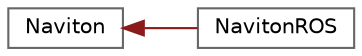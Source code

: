 digraph "Graphical Class Hierarchy"
{
 // LATEX_PDF_SIZE
  bgcolor="transparent";
  edge [fontname=Helvetica,fontsize=10,labelfontname=Helvetica,labelfontsize=10];
  node [fontname=Helvetica,fontsize=10,shape=box,height=0.2,width=0.4];
  rankdir="LR";
  Node0 [id="Node000000",label="Naviton",height=0.2,width=0.4,color="grey40", fillcolor="white", style="filled",URL="$class_naviton.html",tooltip=" "];
  Node0 -> Node1 [id="edge1_Node000000_Node000001",dir="back",color="firebrick4",style="solid",tooltip=" "];
  Node1 [id="Node000001",label="NavitonROS",height=0.2,width=0.4,color="grey40", fillcolor="white", style="filled",URL="$class_naviton_r_o_s.html",tooltip=" "];
}
